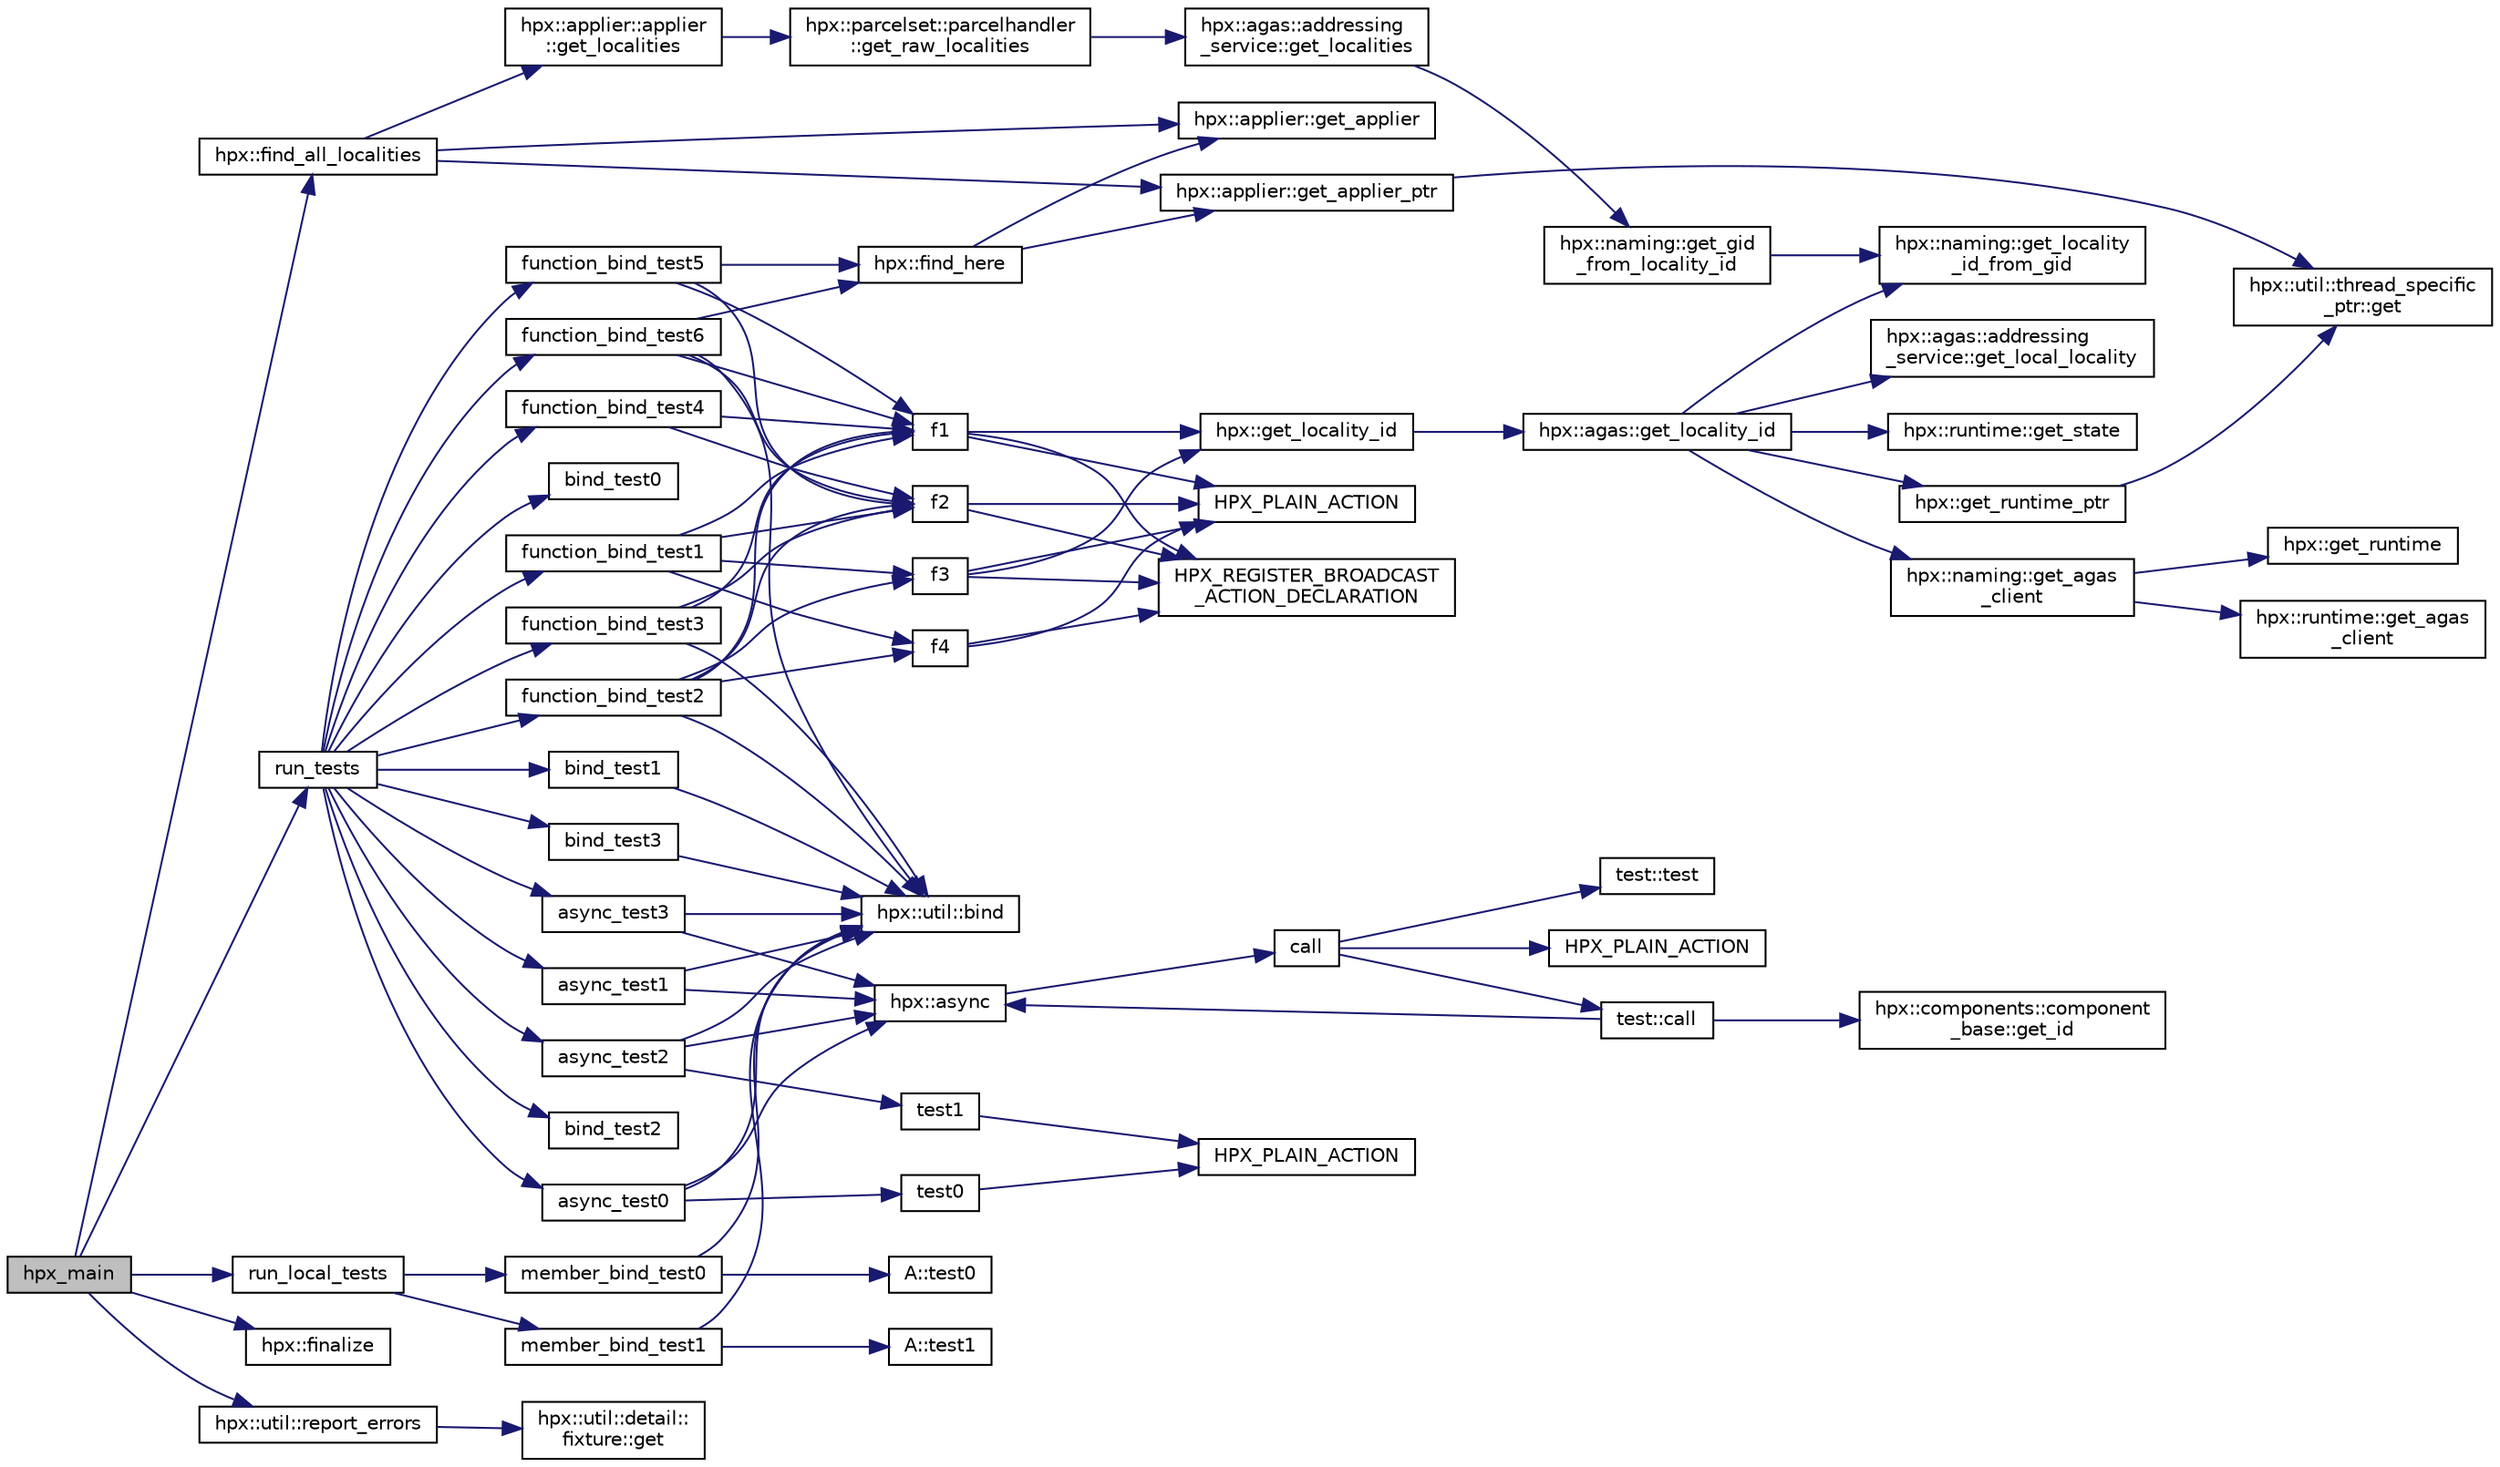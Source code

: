 digraph "hpx_main"
{
  edge [fontname="Helvetica",fontsize="10",labelfontname="Helvetica",labelfontsize="10"];
  node [fontname="Helvetica",fontsize="10",shape=record];
  rankdir="LR";
  Node201 [label="hpx_main",height=0.2,width=0.4,color="black", fillcolor="grey75", style="filled", fontcolor="black"];
  Node201 -> Node202 [color="midnightblue",fontsize="10",style="solid",fontname="Helvetica"];
  Node202 [label="hpx::find_all_localities",height=0.2,width=0.4,color="black", fillcolor="white", style="filled",URL="$d8/d83/namespacehpx.html#a820f6ca4310861d4f6390cbd066c659b",tooltip="Return the list of global ids representing all localities available to this application. "];
  Node202 -> Node203 [color="midnightblue",fontsize="10",style="solid",fontname="Helvetica"];
  Node203 [label="hpx::applier::get_applier_ptr",height=0.2,width=0.4,color="black", fillcolor="white", style="filled",URL="$d8/dcb/namespacehpx_1_1applier.html#a617483cf2b77ad3a0aa428ade7b35299"];
  Node203 -> Node204 [color="midnightblue",fontsize="10",style="solid",fontname="Helvetica"];
  Node204 [label="hpx::util::thread_specific\l_ptr::get",height=0.2,width=0.4,color="black", fillcolor="white", style="filled",URL="$d4/d4c/structhpx_1_1util_1_1thread__specific__ptr.html#a3b27d8520710478aa41d1f74206bdba9"];
  Node202 -> Node205 [color="midnightblue",fontsize="10",style="solid",fontname="Helvetica"];
  Node205 [label="hpx::applier::get_applier",height=0.2,width=0.4,color="black", fillcolor="white", style="filled",URL="$d8/dcb/namespacehpx_1_1applier.html#aba1147ab54a476403b37f20a39b1e239"];
  Node202 -> Node206 [color="midnightblue",fontsize="10",style="solid",fontname="Helvetica"];
  Node206 [label="hpx::applier::applier\l::get_localities",height=0.2,width=0.4,color="black", fillcolor="white", style="filled",URL="$da/dcb/classhpx_1_1applier_1_1applier.html#a1d4a6d6d2a6e941d365075f597ce590f"];
  Node206 -> Node207 [color="midnightblue",fontsize="10",style="solid",fontname="Helvetica"];
  Node207 [label="hpx::parcelset::parcelhandler\l::get_raw_localities",height=0.2,width=0.4,color="black", fillcolor="white", style="filled",URL="$d4/d2f/classhpx_1_1parcelset_1_1parcelhandler.html#ac4cb84a74380ddbab1039ad7ab672007"];
  Node207 -> Node208 [color="midnightblue",fontsize="10",style="solid",fontname="Helvetica"];
  Node208 [label="hpx::agas::addressing\l_service::get_localities",height=0.2,width=0.4,color="black", fillcolor="white", style="filled",URL="$db/d58/structhpx_1_1agas_1_1addressing__service.html#a3d263988f86b2a4c26dbb8d734540a5a",tooltip="Query for the locality_ids of all known localities. "];
  Node208 -> Node209 [color="midnightblue",fontsize="10",style="solid",fontname="Helvetica"];
  Node209 [label="hpx::naming::get_gid\l_from_locality_id",height=0.2,width=0.4,color="black", fillcolor="white", style="filled",URL="$d4/dc9/namespacehpx_1_1naming.html#ae50a3ecdb5854b6a25a556ebc9830541"];
  Node209 -> Node210 [color="midnightblue",fontsize="10",style="solid",fontname="Helvetica"];
  Node210 [label="hpx::naming::get_locality\l_id_from_gid",height=0.2,width=0.4,color="black", fillcolor="white", style="filled",URL="$d4/dc9/namespacehpx_1_1naming.html#a7fd43037784560bd04fda9b49e33529f"];
  Node201 -> Node211 [color="midnightblue",fontsize="10",style="solid",fontname="Helvetica"];
  Node211 [label="run_tests",height=0.2,width=0.4,color="black", fillcolor="white", style="filled",URL="$d7/d85/bind__action_8cpp.html#a66ce417481659548c78f69005137fa56"];
  Node211 -> Node212 [color="midnightblue",fontsize="10",style="solid",fontname="Helvetica"];
  Node212 [label="bind_test0",height=0.2,width=0.4,color="black", fillcolor="white", style="filled",URL="$d7/d85/bind__action_8cpp.html#a87727bd6430b51feefa8b94fcbaaf3e4"];
  Node211 -> Node213 [color="midnightblue",fontsize="10",style="solid",fontname="Helvetica"];
  Node213 [label="bind_test1",height=0.2,width=0.4,color="black", fillcolor="white", style="filled",URL="$d7/d85/bind__action_8cpp.html#abb34796301d392a625519557c26fb311"];
  Node213 -> Node214 [color="midnightblue",fontsize="10",style="solid",fontname="Helvetica"];
  Node214 [label="hpx::util::bind",height=0.2,width=0.4,color="black", fillcolor="white", style="filled",URL="$df/dad/namespacehpx_1_1util.html#ad844caedf82a0173d6909d910c3e48c6"];
  Node211 -> Node215 [color="midnightblue",fontsize="10",style="solid",fontname="Helvetica"];
  Node215 [label="bind_test2",height=0.2,width=0.4,color="black", fillcolor="white", style="filled",URL="$d7/d85/bind__action_8cpp.html#a7d046357b10dbb310d693e2683cef2b0"];
  Node211 -> Node216 [color="midnightblue",fontsize="10",style="solid",fontname="Helvetica"];
  Node216 [label="bind_test3",height=0.2,width=0.4,color="black", fillcolor="white", style="filled",URL="$d7/d85/bind__action_8cpp.html#a4302473f494f302e693c3c60aa71a311"];
  Node216 -> Node214 [color="midnightblue",fontsize="10",style="solid",fontname="Helvetica"];
  Node211 -> Node217 [color="midnightblue",fontsize="10",style="solid",fontname="Helvetica"];
  Node217 [label="function_bind_test1",height=0.2,width=0.4,color="black", fillcolor="white", style="filled",URL="$d7/d85/bind__action_8cpp.html#ae6639183a43f033e86cc0cd59de201fe"];
  Node217 -> Node218 [color="midnightblue",fontsize="10",style="solid",fontname="Helvetica"];
  Node218 [label="f1",height=0.2,width=0.4,color="black", fillcolor="white", style="filled",URL="$d8/d8b/broadcast_8cpp.html#a1751fbd41f2529b84514a9dbd767959a"];
  Node218 -> Node219 [color="midnightblue",fontsize="10",style="solid",fontname="Helvetica"];
  Node219 [label="hpx::get_locality_id",height=0.2,width=0.4,color="black", fillcolor="white", style="filled",URL="$d8/d83/namespacehpx.html#a158d7c54a657bb364c1704033010697b",tooltip="Return the number of the locality this function is being called from. "];
  Node219 -> Node220 [color="midnightblue",fontsize="10",style="solid",fontname="Helvetica"];
  Node220 [label="hpx::agas::get_locality_id",height=0.2,width=0.4,color="black", fillcolor="white", style="filled",URL="$dc/d54/namespacehpx_1_1agas.html#a491cc2ddecdf0f1a9129900caa6a4d3e"];
  Node220 -> Node221 [color="midnightblue",fontsize="10",style="solid",fontname="Helvetica"];
  Node221 [label="hpx::get_runtime_ptr",height=0.2,width=0.4,color="black", fillcolor="white", style="filled",URL="$d8/d83/namespacehpx.html#af29daf2bb3e01b4d6495a1742b6cce64"];
  Node221 -> Node204 [color="midnightblue",fontsize="10",style="solid",fontname="Helvetica"];
  Node220 -> Node222 [color="midnightblue",fontsize="10",style="solid",fontname="Helvetica"];
  Node222 [label="hpx::runtime::get_state",height=0.2,width=0.4,color="black", fillcolor="white", style="filled",URL="$d0/d7b/classhpx_1_1runtime.html#ab405f80e060dac95d624520f38b0524c"];
  Node220 -> Node223 [color="midnightblue",fontsize="10",style="solid",fontname="Helvetica"];
  Node223 [label="hpx::naming::get_agas\l_client",height=0.2,width=0.4,color="black", fillcolor="white", style="filled",URL="$d4/dc9/namespacehpx_1_1naming.html#a0408fffd5d34b620712a801b0ae3b032"];
  Node223 -> Node224 [color="midnightblue",fontsize="10",style="solid",fontname="Helvetica"];
  Node224 [label="hpx::get_runtime",height=0.2,width=0.4,color="black", fillcolor="white", style="filled",URL="$d8/d83/namespacehpx.html#aef902cc6c7dd3b9fbadf34d1e850a070"];
  Node223 -> Node225 [color="midnightblue",fontsize="10",style="solid",fontname="Helvetica"];
  Node225 [label="hpx::runtime::get_agas\l_client",height=0.2,width=0.4,color="black", fillcolor="white", style="filled",URL="$d0/d7b/classhpx_1_1runtime.html#aeb5dddd30d6b9861669af8ad44d1a96a"];
  Node220 -> Node226 [color="midnightblue",fontsize="10",style="solid",fontname="Helvetica"];
  Node226 [label="hpx::agas::addressing\l_service::get_local_locality",height=0.2,width=0.4,color="black", fillcolor="white", style="filled",URL="$db/d58/structhpx_1_1agas_1_1addressing__service.html#ab52c19a37c2a7a006c6c15f90ad0539c"];
  Node220 -> Node210 [color="midnightblue",fontsize="10",style="solid",fontname="Helvetica"];
  Node218 -> Node227 [color="midnightblue",fontsize="10",style="solid",fontname="Helvetica"];
  Node227 [label="HPX_PLAIN_ACTION",height=0.2,width=0.4,color="black", fillcolor="white", style="filled",URL="$d8/d8b/broadcast_8cpp.html#a19685a0394ce6a99351f7a679f6eeefc"];
  Node218 -> Node228 [color="midnightblue",fontsize="10",style="solid",fontname="Helvetica"];
  Node228 [label="HPX_REGISTER_BROADCAST\l_ACTION_DECLARATION",height=0.2,width=0.4,color="black", fillcolor="white", style="filled",URL="$d7/d38/addressing__service_8cpp.html#a573d764d9cb34eec46a4bdffcf07875f"];
  Node217 -> Node229 [color="midnightblue",fontsize="10",style="solid",fontname="Helvetica"];
  Node229 [label="f2",height=0.2,width=0.4,color="black", fillcolor="white", style="filled",URL="$d8/d8b/broadcast_8cpp.html#a90b718127ae383af9c1b52fb8d5e1166"];
  Node229 -> Node227 [color="midnightblue",fontsize="10",style="solid",fontname="Helvetica"];
  Node229 -> Node228 [color="midnightblue",fontsize="10",style="solid",fontname="Helvetica"];
  Node217 -> Node230 [color="midnightblue",fontsize="10",style="solid",fontname="Helvetica"];
  Node230 [label="f3",height=0.2,width=0.4,color="black", fillcolor="white", style="filled",URL="$d8/d8b/broadcast_8cpp.html#a9bac347cb7dd97427ecd2dd58525b646"];
  Node230 -> Node219 [color="midnightblue",fontsize="10",style="solid",fontname="Helvetica"];
  Node230 -> Node227 [color="midnightblue",fontsize="10",style="solid",fontname="Helvetica"];
  Node230 -> Node228 [color="midnightblue",fontsize="10",style="solid",fontname="Helvetica"];
  Node217 -> Node231 [color="midnightblue",fontsize="10",style="solid",fontname="Helvetica"];
  Node231 [label="f4",height=0.2,width=0.4,color="black", fillcolor="white", style="filled",URL="$d8/d8b/broadcast_8cpp.html#a5b236ab98826d39f84ab55740c192155"];
  Node231 -> Node227 [color="midnightblue",fontsize="10",style="solid",fontname="Helvetica"];
  Node231 -> Node228 [color="midnightblue",fontsize="10",style="solid",fontname="Helvetica"];
  Node211 -> Node232 [color="midnightblue",fontsize="10",style="solid",fontname="Helvetica"];
  Node232 [label="function_bind_test2",height=0.2,width=0.4,color="black", fillcolor="white", style="filled",URL="$d7/d85/bind__action_8cpp.html#a73d61c976bbadfb683092d4938800382"];
  Node232 -> Node218 [color="midnightblue",fontsize="10",style="solid",fontname="Helvetica"];
  Node232 -> Node214 [color="midnightblue",fontsize="10",style="solid",fontname="Helvetica"];
  Node232 -> Node229 [color="midnightblue",fontsize="10",style="solid",fontname="Helvetica"];
  Node232 -> Node230 [color="midnightblue",fontsize="10",style="solid",fontname="Helvetica"];
  Node232 -> Node231 [color="midnightblue",fontsize="10",style="solid",fontname="Helvetica"];
  Node211 -> Node233 [color="midnightblue",fontsize="10",style="solid",fontname="Helvetica"];
  Node233 [label="function_bind_test3",height=0.2,width=0.4,color="black", fillcolor="white", style="filled",URL="$d7/d85/bind__action_8cpp.html#ae74b5f5fa480266ffab176338c97c824"];
  Node233 -> Node218 [color="midnightblue",fontsize="10",style="solid",fontname="Helvetica"];
  Node233 -> Node214 [color="midnightblue",fontsize="10",style="solid",fontname="Helvetica"];
  Node233 -> Node229 [color="midnightblue",fontsize="10",style="solid",fontname="Helvetica"];
  Node211 -> Node234 [color="midnightblue",fontsize="10",style="solid",fontname="Helvetica"];
  Node234 [label="function_bind_test4",height=0.2,width=0.4,color="black", fillcolor="white", style="filled",URL="$d7/d85/bind__action_8cpp.html#ac73a85dab1306367e15d580ddbd172c3"];
  Node234 -> Node218 [color="midnightblue",fontsize="10",style="solid",fontname="Helvetica"];
  Node234 -> Node229 [color="midnightblue",fontsize="10",style="solid",fontname="Helvetica"];
  Node211 -> Node235 [color="midnightblue",fontsize="10",style="solid",fontname="Helvetica"];
  Node235 [label="function_bind_test5",height=0.2,width=0.4,color="black", fillcolor="white", style="filled",URL="$d7/d85/bind__action_8cpp.html#a72403e93fa8c54844fd1dbcbeb9ceadb"];
  Node235 -> Node218 [color="midnightblue",fontsize="10",style="solid",fontname="Helvetica"];
  Node235 -> Node236 [color="midnightblue",fontsize="10",style="solid",fontname="Helvetica"];
  Node236 [label="hpx::find_here",height=0.2,width=0.4,color="black", fillcolor="white", style="filled",URL="$d8/d83/namespacehpx.html#af07c1b6e26bcdfb1138643a1a2133cf4",tooltip="Return the global id representing this locality. "];
  Node236 -> Node203 [color="midnightblue",fontsize="10",style="solid",fontname="Helvetica"];
  Node236 -> Node205 [color="midnightblue",fontsize="10",style="solid",fontname="Helvetica"];
  Node235 -> Node229 [color="midnightblue",fontsize="10",style="solid",fontname="Helvetica"];
  Node211 -> Node237 [color="midnightblue",fontsize="10",style="solid",fontname="Helvetica"];
  Node237 [label="function_bind_test6",height=0.2,width=0.4,color="black", fillcolor="white", style="filled",URL="$d7/d85/bind__action_8cpp.html#ad24c4350176ea8ce81bffd3ccb3dc8f2"];
  Node237 -> Node218 [color="midnightblue",fontsize="10",style="solid",fontname="Helvetica"];
  Node237 -> Node214 [color="midnightblue",fontsize="10",style="solid",fontname="Helvetica"];
  Node237 -> Node236 [color="midnightblue",fontsize="10",style="solid",fontname="Helvetica"];
  Node237 -> Node229 [color="midnightblue",fontsize="10",style="solid",fontname="Helvetica"];
  Node211 -> Node238 [color="midnightblue",fontsize="10",style="solid",fontname="Helvetica"];
  Node238 [label="async_test0",height=0.2,width=0.4,color="black", fillcolor="white", style="filled",URL="$d7/d85/bind__action_8cpp.html#a6e170bc8301135a73d989a36b5949f31"];
  Node238 -> Node239 [color="midnightblue",fontsize="10",style="solid",fontname="Helvetica"];
  Node239 [label="hpx::async",height=0.2,width=0.4,color="black", fillcolor="white", style="filled",URL="$d8/d83/namespacehpx.html#acb7d8e37b73b823956ce144f9a57eaa4"];
  Node239 -> Node240 [color="midnightblue",fontsize="10",style="solid",fontname="Helvetica"];
  Node240 [label="call",height=0.2,width=0.4,color="black", fillcolor="white", style="filled",URL="$d2/d67/promise__1620_8cpp.html#a58357f0b82bc761e1d0b9091ed563a70"];
  Node240 -> Node241 [color="midnightblue",fontsize="10",style="solid",fontname="Helvetica"];
  Node241 [label="test::test",height=0.2,width=0.4,color="black", fillcolor="white", style="filled",URL="$d8/d89/structtest.html#ab42d5ece712d716b04cb3f686f297a26"];
  Node240 -> Node242 [color="midnightblue",fontsize="10",style="solid",fontname="Helvetica"];
  Node242 [label="HPX_PLAIN_ACTION",height=0.2,width=0.4,color="black", fillcolor="white", style="filled",URL="$d2/d67/promise__1620_8cpp.html#ab96aab827a4b1fcaf66cfe0ba83fef23"];
  Node240 -> Node243 [color="midnightblue",fontsize="10",style="solid",fontname="Helvetica"];
  Node243 [label="test::call",height=0.2,width=0.4,color="black", fillcolor="white", style="filled",URL="$d8/d89/structtest.html#aeb29e7ed6518b9426ccf1344c52620ae"];
  Node243 -> Node239 [color="midnightblue",fontsize="10",style="solid",fontname="Helvetica"];
  Node243 -> Node244 [color="midnightblue",fontsize="10",style="solid",fontname="Helvetica"];
  Node244 [label="hpx::components::component\l_base::get_id",height=0.2,width=0.4,color="black", fillcolor="white", style="filled",URL="$d2/de6/classhpx_1_1components_1_1component__base.html#a4c8fd93514039bdf01c48d66d82b19cd"];
  Node238 -> Node245 [color="midnightblue",fontsize="10",style="solid",fontname="Helvetica"];
  Node245 [label="test0",height=0.2,width=0.4,color="black", fillcolor="white", style="filled",URL="$d7/d85/bind__action_8cpp.html#a24456fdbd1682ff80739bbd834a178c4"];
  Node245 -> Node246 [color="midnightblue",fontsize="10",style="solid",fontname="Helvetica"];
  Node246 [label="HPX_PLAIN_ACTION",height=0.2,width=0.4,color="black", fillcolor="white", style="filled",URL="$d7/d85/bind__action_8cpp.html#ac68f6026bef4e5f32aea7d65baef3aed"];
  Node238 -> Node214 [color="midnightblue",fontsize="10",style="solid",fontname="Helvetica"];
  Node211 -> Node247 [color="midnightblue",fontsize="10",style="solid",fontname="Helvetica"];
  Node247 [label="async_test1",height=0.2,width=0.4,color="black", fillcolor="white", style="filled",URL="$d7/d85/bind__action_8cpp.html#a8a6dc0c9697b71f0268cece100ed3de6"];
  Node247 -> Node214 [color="midnightblue",fontsize="10",style="solid",fontname="Helvetica"];
  Node247 -> Node239 [color="midnightblue",fontsize="10",style="solid",fontname="Helvetica"];
  Node211 -> Node248 [color="midnightblue",fontsize="10",style="solid",fontname="Helvetica"];
  Node248 [label="async_test2",height=0.2,width=0.4,color="black", fillcolor="white", style="filled",URL="$d7/d85/bind__action_8cpp.html#a0cbd5e553ad5bc0f68c30d8c6cde5f22"];
  Node248 -> Node239 [color="midnightblue",fontsize="10",style="solid",fontname="Helvetica"];
  Node248 -> Node249 [color="midnightblue",fontsize="10",style="solid",fontname="Helvetica"];
  Node249 [label="test1",height=0.2,width=0.4,color="black", fillcolor="white", style="filled",URL="$d7/d85/bind__action_8cpp.html#a15717a93d980ad60f379da9a976f8555"];
  Node249 -> Node246 [color="midnightblue",fontsize="10",style="solid",fontname="Helvetica"];
  Node248 -> Node214 [color="midnightblue",fontsize="10",style="solid",fontname="Helvetica"];
  Node211 -> Node250 [color="midnightblue",fontsize="10",style="solid",fontname="Helvetica"];
  Node250 [label="async_test3",height=0.2,width=0.4,color="black", fillcolor="white", style="filled",URL="$d7/d85/bind__action_8cpp.html#abd69a86bd7ba24796c604d156ad239fb"];
  Node250 -> Node214 [color="midnightblue",fontsize="10",style="solid",fontname="Helvetica"];
  Node250 -> Node239 [color="midnightblue",fontsize="10",style="solid",fontname="Helvetica"];
  Node201 -> Node251 [color="midnightblue",fontsize="10",style="solid",fontname="Helvetica"];
  Node251 [label="run_local_tests",height=0.2,width=0.4,color="black", fillcolor="white", style="filled",URL="$d7/d85/bind__action_8cpp.html#a3fcdb48931ba140d2d6403f2b1cc21bf"];
  Node251 -> Node252 [color="midnightblue",fontsize="10",style="solid",fontname="Helvetica"];
  Node252 [label="member_bind_test0",height=0.2,width=0.4,color="black", fillcolor="white", style="filled",URL="$d7/d85/bind__action_8cpp.html#a677164eacc915231ff69d01fa3cc5c9d"];
  Node252 -> Node214 [color="midnightblue",fontsize="10",style="solid",fontname="Helvetica"];
  Node252 -> Node253 [color="midnightblue",fontsize="10",style="solid",fontname="Helvetica"];
  Node253 [label="A::test0",height=0.2,width=0.4,color="black", fillcolor="white", style="filled",URL="$d7/da0/struct_a.html#ae912f20cb36ff4df0bd3162c9aba77c4"];
  Node251 -> Node254 [color="midnightblue",fontsize="10",style="solid",fontname="Helvetica"];
  Node254 [label="member_bind_test1",height=0.2,width=0.4,color="black", fillcolor="white", style="filled",URL="$d7/d85/bind__action_8cpp.html#a62d7ae02b216b42264f93d4ceb3968c2"];
  Node254 -> Node214 [color="midnightblue",fontsize="10",style="solid",fontname="Helvetica"];
  Node254 -> Node255 [color="midnightblue",fontsize="10",style="solid",fontname="Helvetica"];
  Node255 [label="A::test1",height=0.2,width=0.4,color="black", fillcolor="white", style="filled",URL="$d7/da0/struct_a.html#afe88afee524ffa8a1157959e3e5c916b"];
  Node201 -> Node256 [color="midnightblue",fontsize="10",style="solid",fontname="Helvetica"];
  Node256 [label="hpx::finalize",height=0.2,width=0.4,color="black", fillcolor="white", style="filled",URL="$d8/d83/namespacehpx.html#a8f5d18e423b3ad43e343d1571acd5f64",tooltip="Main function to gracefully terminate the HPX runtime system. "];
  Node201 -> Node257 [color="midnightblue",fontsize="10",style="solid",fontname="Helvetica"];
  Node257 [label="hpx::util::report_errors",height=0.2,width=0.4,color="black", fillcolor="white", style="filled",URL="$df/dad/namespacehpx_1_1util.html#afbf0ff58a7808ecc4cdb8a9225cd4164"];
  Node257 -> Node258 [color="midnightblue",fontsize="10",style="solid",fontname="Helvetica"];
  Node258 [label="hpx::util::detail::\lfixture::get",height=0.2,width=0.4,color="black", fillcolor="white", style="filled",URL="$d4/dd9/structhpx_1_1util_1_1detail_1_1fixture.html#a556e0694a5dd410f2a6cbd58917c585c"];
}
